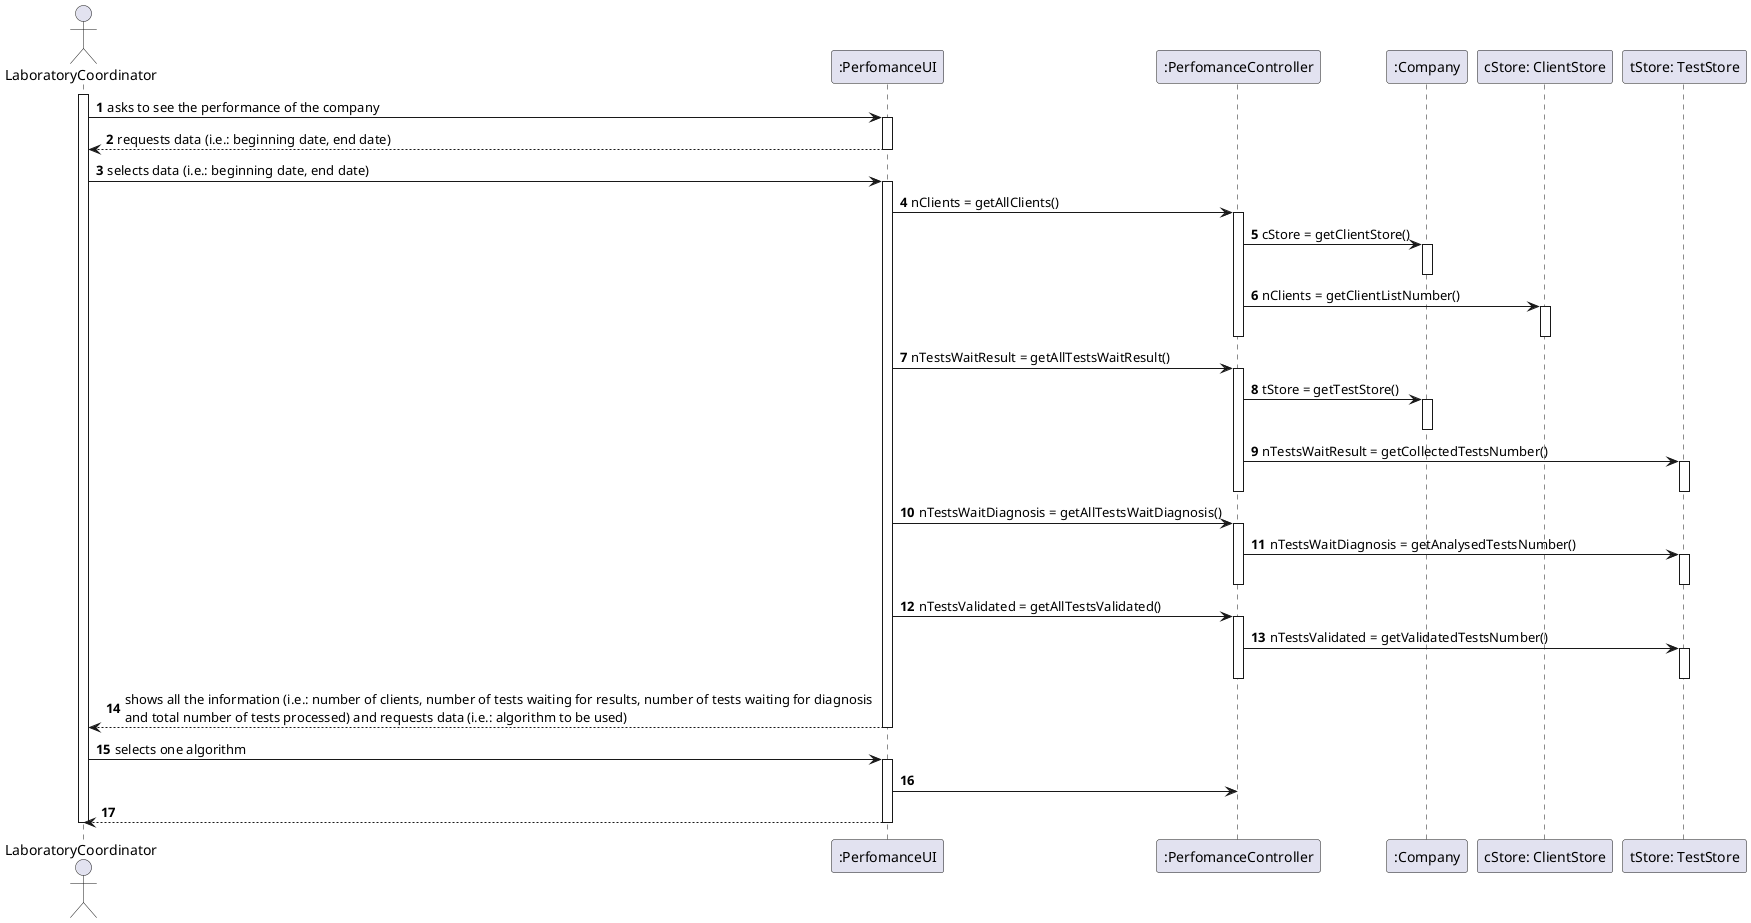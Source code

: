 @startuml
'https://plantuml.com/sequence-diagram

autonumber

actor LaboratoryCoordinator as LC
participant ":PerfomanceUI" as PUI
participant ":PerfomanceController" as PC
participant ":Company" as COMP
participant "cStore: ClientStore" as CS
participant "tStore: TestStore" as TS


activate LC
LC -> PUI : asks to see the performance of the company
activate PUI
PUI --> LC : requests data (i.e.: beginning date, end date)
deactivate PUI

LC -> PUI : selects data (i.e.: beginning date, end date)
activate PUI
PUI -> PC : nClients = getAllClients()
activate PC
PC -> COMP : cStore = getClientStore()
activate COMP
deactivate COMP
PC -> CS : nClients = getClientListNumber()
activate CS
deactivate CS
deactivate PC
PUI -> PC : nTestsWaitResult = getAllTestsWaitResult()
activate PC
PC -> COMP : tStore = getTestStore()
activate COMP
deactivate COMP
PC -> TS : nTestsWaitResult = getCollectedTestsNumber()
activate TS
deactivate TS
deactivate PC
PUI -> PC : nTestsWaitDiagnosis = getAllTestsWaitDiagnosis()
activate PC
PC -> TS : nTestsWaitDiagnosis = getAnalysedTestsNumber()
activate TS
deactivate TS
deactivate PC
PUI -> PC : nTestsValidated = getAllTestsValidated()
activate PC
PC -> TS : nTestsValidated = getValidatedTestsNumber()
activate TS
deactivate TS
deactivate PC
PUI --> LC : shows all the information (i.e.: number of clients, number of tests waiting for results, number of tests waiting for diagnosis \nand total number of tests processed) and requests data (i.e.: algorithm to be used)
deactivate PUI

LC -> PUI : selects one algorithm
activate PUI
PUI -> PC :
PUI --> LC :
deactivate PUI
deactivate LC

@enduml
